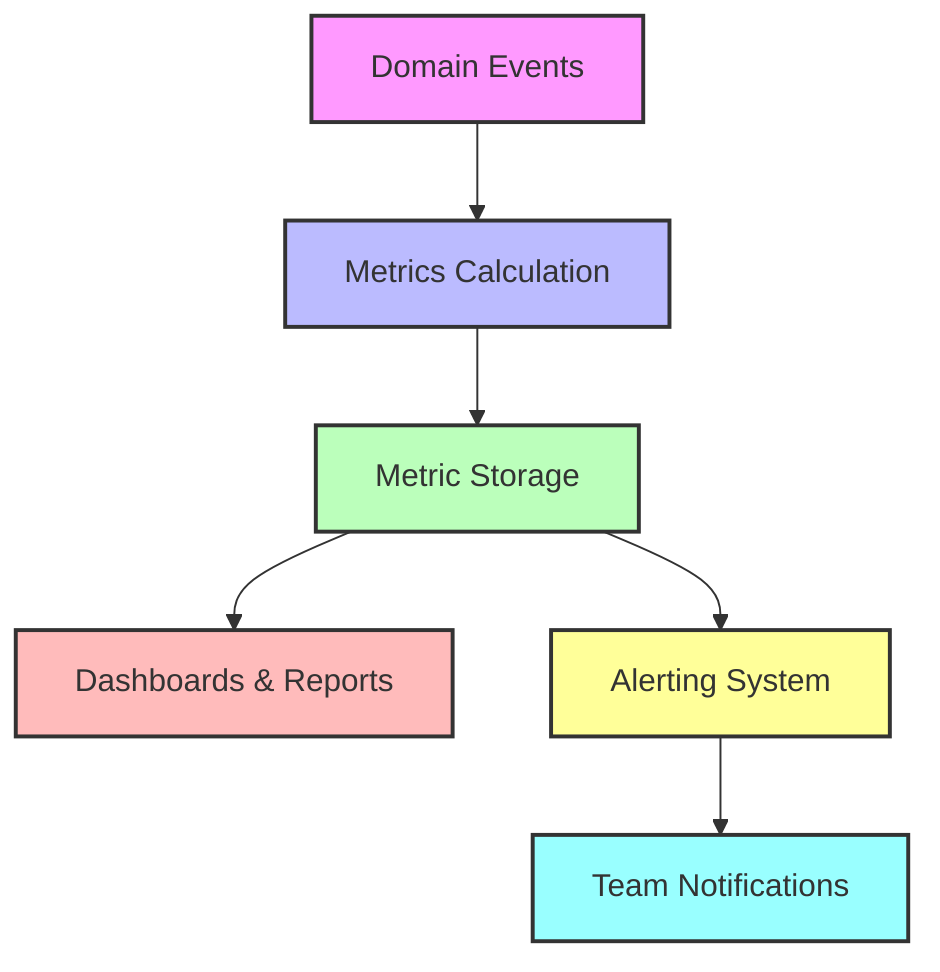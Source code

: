 graph TD
    A[Domain Events] --> B[Metrics Calculation]
    B --> C[Metric Storage]
    C --> D[Dashboards & Reports]
    C --> E[Alerting System]
    E --> F[Team Notifications]
    
    style A fill:#f9f,stroke:#333,stroke-width:2px
    style B fill:#bbf,stroke:#333,stroke-width:2px
    style C fill:#bfb,stroke:#333,stroke-width:2px
    style D fill:#fbb,stroke:#333,stroke-width:2px
    style E fill:#ff9,stroke:#333,stroke-width:2px
    style F fill:#9ff,stroke:#333,stroke-width:2px